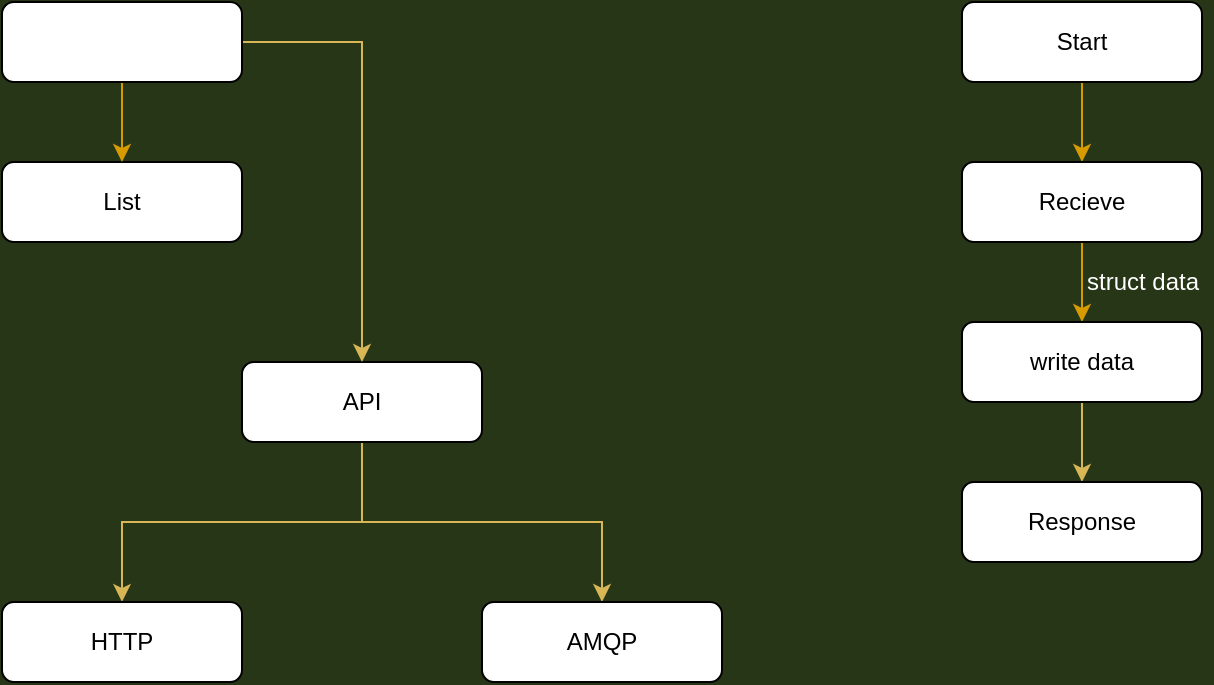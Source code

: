 <mxfile version="13.8.0" type="github">
  <diagram id="6xcXNCe8cQLP_P8vVS-I" name="Page-1">
    <mxGraphModel dx="1422" dy="806" grid="1" gridSize="10" guides="1" tooltips="1" connect="1" arrows="1" fold="1" page="1" pageScale="1" pageWidth="827" pageHeight="1169" background="#283618" math="0" shadow="0">
      <root>
        <mxCell id="0" />
        <mxCell id="1" parent="0" />
        <mxCell id="AcBzsa9TtrNExwrVKdTz-4" value="" style="edgeStyle=orthogonalEdgeStyle;rounded=0;orthogonalLoop=1;jettySize=auto;html=1;" parent="1" edge="1">
          <mxGeometry relative="1" as="geometry">
            <mxPoint x="400" y="20" as="targetPoint" />
          </mxGeometry>
        </mxCell>
        <mxCell id="axv0J4hKekhMSKpL_j26-10" style="edgeStyle=orthogonalEdgeStyle;rounded=0;orthogonalLoop=1;jettySize=auto;html=1;fillColor=#ffe6cc;strokeColor=#d79b00;" parent="1" source="axv0J4hKekhMSKpL_j26-1" target="axv0J4hKekhMSKpL_j26-2" edge="1">
          <mxGeometry relative="1" as="geometry" />
        </mxCell>
        <mxCell id="axv0J4hKekhMSKpL_j26-1" value="Start&lt;br&gt;" style="rounded=1;whiteSpace=wrap;html=1;" parent="1" vertex="1">
          <mxGeometry x="520" y="40" width="120" height="40" as="geometry" />
        </mxCell>
        <mxCell id="axv0J4hKekhMSKpL_j26-14" value="" style="edgeStyle=orthogonalEdgeStyle;rounded=0;orthogonalLoop=1;jettySize=auto;html=1;fillColor=#ffe6cc;strokeColor=#d79b00;" parent="1" source="axv0J4hKekhMSKpL_j26-2" target="axv0J4hKekhMSKpL_j26-3" edge="1">
          <mxGeometry relative="1" as="geometry" />
        </mxCell>
        <mxCell id="axv0J4hKekhMSKpL_j26-2" value="Recieve" style="rounded=1;whiteSpace=wrap;html=1;" parent="1" vertex="1">
          <mxGeometry x="520" y="120" width="120" height="40" as="geometry" />
        </mxCell>
        <mxCell id="axv0J4hKekhMSKpL_j26-15" value="" style="edgeStyle=orthogonalEdgeStyle;rounded=0;orthogonalLoop=1;jettySize=auto;html=1;fillColor=#fff2cc;strokeColor=#d6b656;" parent="1" source="axv0J4hKekhMSKpL_j26-3" target="axv0J4hKekhMSKpL_j26-4" edge="1">
          <mxGeometry relative="1" as="geometry" />
        </mxCell>
        <mxCell id="axv0J4hKekhMSKpL_j26-3" value="write data" style="rounded=1;whiteSpace=wrap;html=1;" parent="1" vertex="1">
          <mxGeometry x="520" y="200" width="120" height="40" as="geometry" />
        </mxCell>
        <mxCell id="axv0J4hKekhMSKpL_j26-4" value="Response" style="rounded=1;whiteSpace=wrap;html=1;" parent="1" vertex="1">
          <mxGeometry x="520" y="280" width="120" height="40" as="geometry" />
        </mxCell>
        <mxCell id="axv0J4hKekhMSKpL_j26-16" value="&lt;font color=&quot;#ffffff&quot;&gt;struct data&lt;/font&gt;" style="text;html=1;align=center;verticalAlign=middle;resizable=0;points=[];autosize=1;" parent="1" vertex="1">
          <mxGeometry x="575" y="170" width="70" height="20" as="geometry" />
        </mxCell>
        <mxCell id="siJAp6_x3Wu-u4C5lDCt-7" style="edgeStyle=orthogonalEdgeStyle;rounded=0;orthogonalLoop=1;jettySize=auto;html=1;" parent="1" source="siJAp6_x3Wu-u4C5lDCt-4" target="siJAp6_x3Wu-u4C5lDCt-6" edge="1">
          <mxGeometry relative="1" as="geometry" />
        </mxCell>
        <mxCell id="siJAp6_x3Wu-u4C5lDCt-8" style="edgeStyle=orthogonalEdgeStyle;rounded=0;orthogonalLoop=1;jettySize=auto;html=1;fillColor=#fff2cc;strokeColor=#d6b656;" parent="1" source="siJAp6_x3Wu-u4C5lDCt-4" target="siJAp6_x3Wu-u4C5lDCt-6" edge="1">
          <mxGeometry relative="1" as="geometry" />
        </mxCell>
        <mxCell id="jKwsdty3P_yUU-o8tbSl-4" style="edgeStyle=orthogonalEdgeStyle;rounded=0;orthogonalLoop=1;jettySize=auto;html=1;exitX=0.5;exitY=1;exitDx=0;exitDy=0;entryX=0.5;entryY=0;entryDx=0;entryDy=0;fillColor=#fff2cc;strokeColor=#d6b656;" edge="1" parent="1" source="siJAp6_x3Wu-u4C5lDCt-4" target="jKwsdty3P_yUU-o8tbSl-1">
          <mxGeometry relative="1" as="geometry" />
        </mxCell>
        <mxCell id="siJAp6_x3Wu-u4C5lDCt-4" value="API" style="rounded=1;whiteSpace=wrap;html=1;" parent="1" vertex="1">
          <mxGeometry x="160" y="220" width="120" height="40" as="geometry" />
        </mxCell>
        <mxCell id="siJAp6_x3Wu-u4C5lDCt-5" value="List" style="rounded=1;whiteSpace=wrap;html=1;" parent="1" vertex="1">
          <mxGeometry x="40" y="120" width="120" height="40" as="geometry" />
        </mxCell>
        <mxCell id="siJAp6_x3Wu-u4C5lDCt-6" value="HTTP" style="rounded=1;whiteSpace=wrap;html=1;" parent="1" vertex="1">
          <mxGeometry x="40" y="340" width="120" height="40" as="geometry" />
        </mxCell>
        <mxCell id="siJAp6_x3Wu-u4C5lDCt-11" value="" style="edgeStyle=orthogonalEdgeStyle;rounded=0;orthogonalLoop=1;jettySize=auto;html=1;fillColor=#ffe6cc;strokeColor=#d79b00;" parent="1" source="siJAp6_x3Wu-u4C5lDCt-10" target="siJAp6_x3Wu-u4C5lDCt-5" edge="1">
          <mxGeometry relative="1" as="geometry" />
        </mxCell>
        <mxCell id="jKwsdty3P_yUU-o8tbSl-5" style="edgeStyle=orthogonalEdgeStyle;rounded=0;orthogonalLoop=1;jettySize=auto;html=1;entryX=0.5;entryY=0;entryDx=0;entryDy=0;exitX=1;exitY=0.5;exitDx=0;exitDy=0;fillColor=#fff2cc;strokeColor=#d6b656;" edge="1" parent="1" source="siJAp6_x3Wu-u4C5lDCt-10" target="siJAp6_x3Wu-u4C5lDCt-4">
          <mxGeometry relative="1" as="geometry" />
        </mxCell>
        <mxCell id="siJAp6_x3Wu-u4C5lDCt-10" value="" style="rounded=1;whiteSpace=wrap;html=1;" parent="1" vertex="1">
          <mxGeometry x="40" y="40" width="120" height="40" as="geometry" />
        </mxCell>
        <mxCell id="jKwsdty3P_yUU-o8tbSl-1" value="AMQP" style="rounded=1;whiteSpace=wrap;html=1;" vertex="1" parent="1">
          <mxGeometry x="280" y="340" width="120" height="40" as="geometry" />
        </mxCell>
      </root>
    </mxGraphModel>
  </diagram>
</mxfile>
